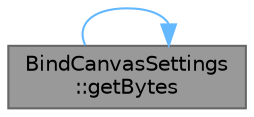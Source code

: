 digraph "BindCanvasSettings::getBytes"
{
 // LATEX_PDF_SIZE
  bgcolor="transparent";
  edge [fontname=Helvetica,fontsize=10,labelfontname=Helvetica,labelfontsize=10];
  node [fontname=Helvetica,fontsize=10,shape=box,height=0.2,width=0.4];
  rankdir="LR";
  Node1 [id="Node000001",label="BindCanvasSettings\l::getBytes",height=0.2,width=0.4,color="gray40", fillcolor="grey60", style="filled", fontcolor="black",tooltip="Generates and returns the byte data representing the screen configuration."];
  Node1 -> Node1 [id="edge1_Node000001_Node000001",color="steelblue1",style="solid",tooltip=" "];
}
